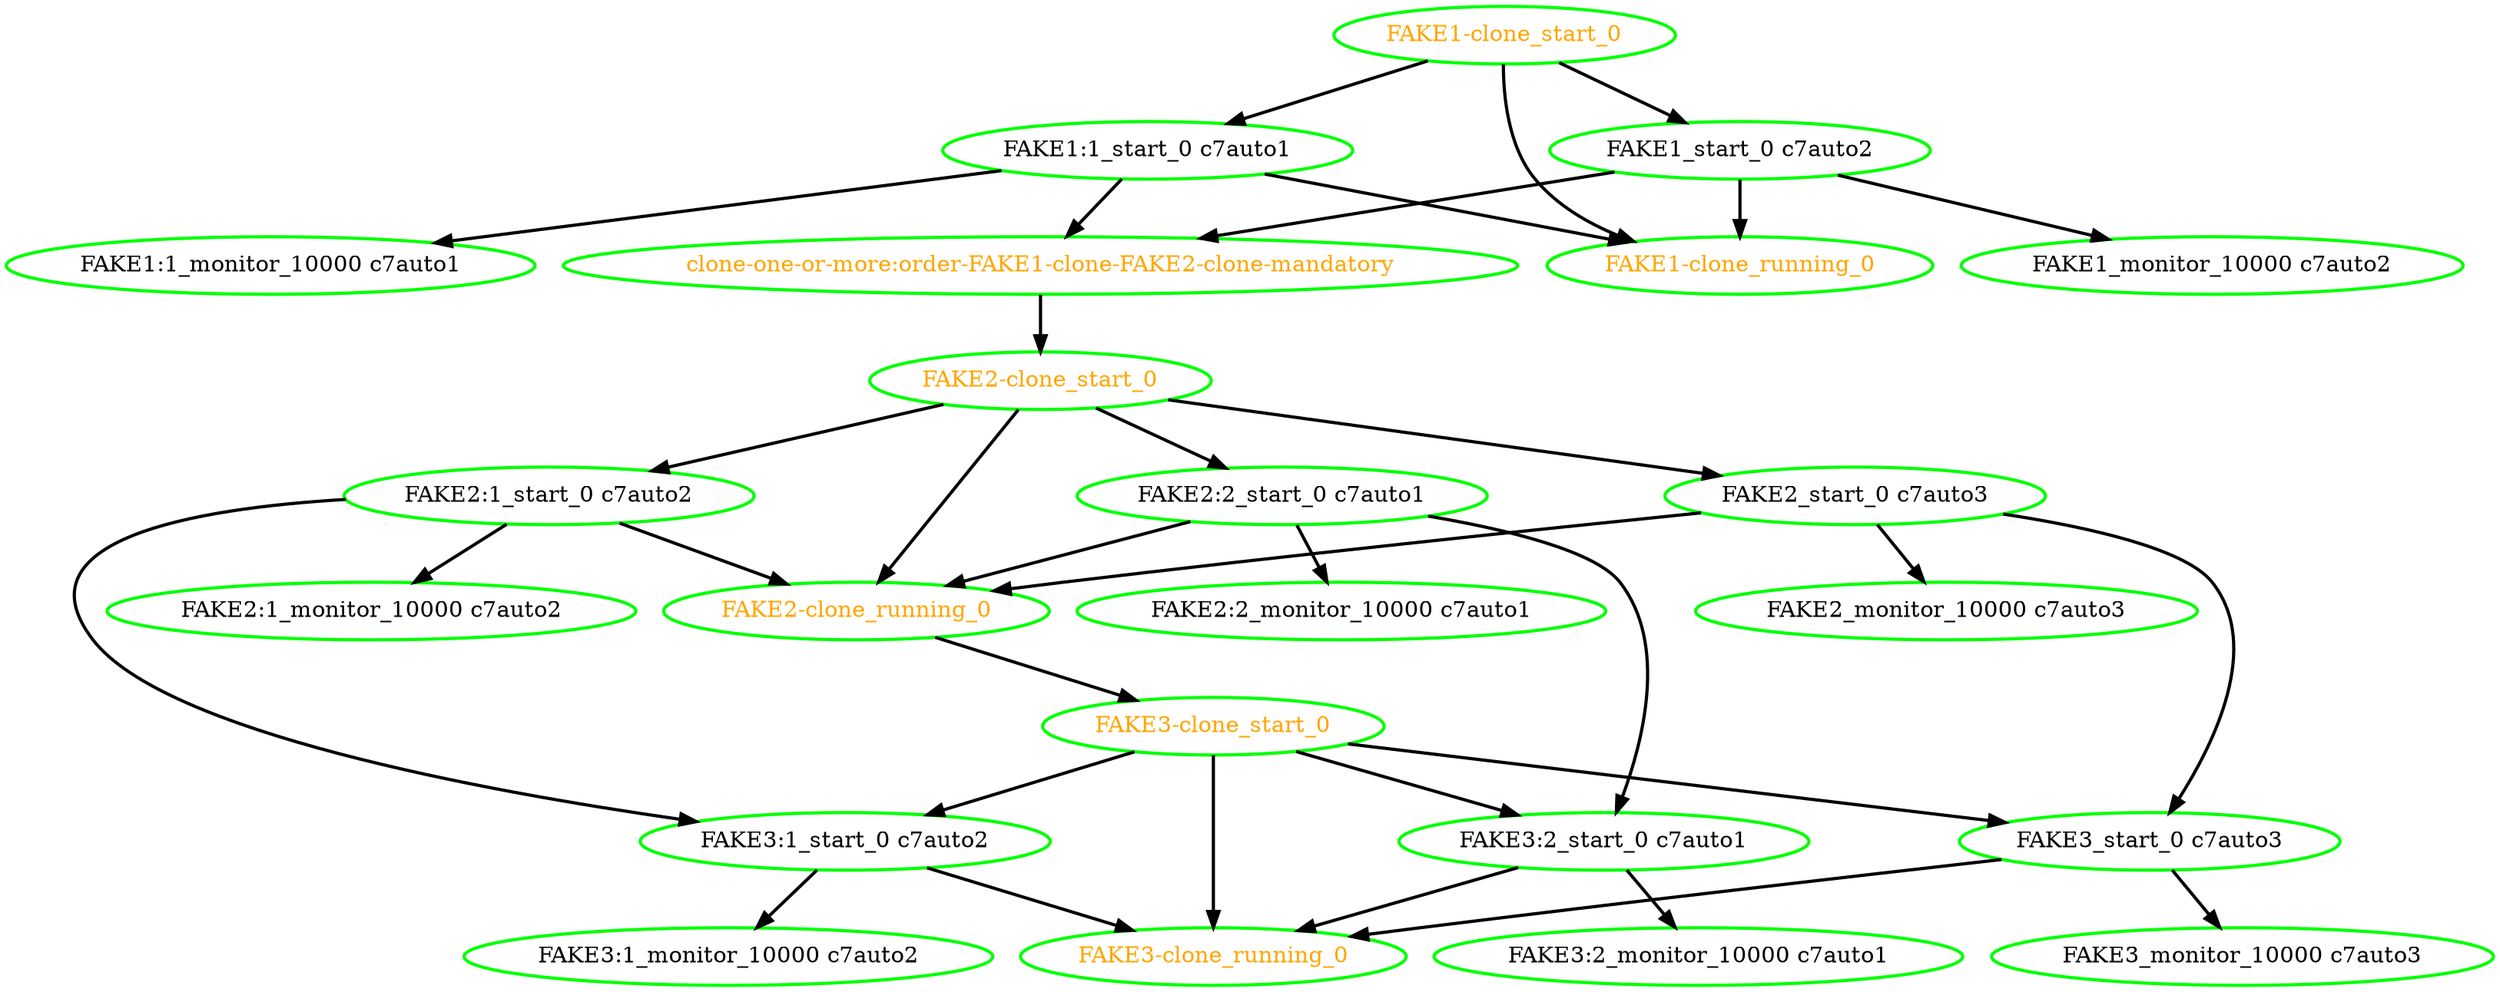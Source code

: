  digraph "g" {
"FAKE1-clone_running_0" [ style=bold color="green" fontcolor="orange"]
"FAKE1-clone_start_0" -> "FAKE1-clone_running_0" [ style = bold]
"FAKE1-clone_start_0" -> "FAKE1:1_start_0 c7auto1" [ style = bold]
"FAKE1-clone_start_0" -> "FAKE1_start_0 c7auto2" [ style = bold]
"FAKE1-clone_start_0" [ style=bold color="green" fontcolor="orange"]
"FAKE1:1_monitor_10000 c7auto1" [ style=bold color="green" fontcolor="black"]
"FAKE1:1_start_0 c7auto1" -> "FAKE1-clone_running_0" [ style = bold]
"FAKE1:1_start_0 c7auto1" -> "FAKE1:1_monitor_10000 c7auto1" [ style = bold]
"FAKE1:1_start_0 c7auto1" -> "clone-one-or-more:order-FAKE1-clone-FAKE2-clone-mandatory" [ style = bold]
"FAKE1:1_start_0 c7auto1" [ style=bold color="green" fontcolor="black"]
"FAKE1_monitor_10000 c7auto2" [ style=bold color="green" fontcolor="black"]
"FAKE1_start_0 c7auto2" -> "FAKE1-clone_running_0" [ style = bold]
"FAKE1_start_0 c7auto2" -> "FAKE1_monitor_10000 c7auto2" [ style = bold]
"FAKE1_start_0 c7auto2" -> "clone-one-or-more:order-FAKE1-clone-FAKE2-clone-mandatory" [ style = bold]
"FAKE1_start_0 c7auto2" [ style=bold color="green" fontcolor="black"]
"FAKE2-clone_running_0" -> "FAKE3-clone_start_0" [ style = bold]
"FAKE2-clone_running_0" [ style=bold color="green" fontcolor="orange"]
"FAKE2-clone_start_0" -> "FAKE2-clone_running_0" [ style = bold]
"FAKE2-clone_start_0" -> "FAKE2:1_start_0 c7auto2" [ style = bold]
"FAKE2-clone_start_0" -> "FAKE2:2_start_0 c7auto1" [ style = bold]
"FAKE2-clone_start_0" -> "FAKE2_start_0 c7auto3" [ style = bold]
"FAKE2-clone_start_0" [ style=bold color="green" fontcolor="orange"]
"FAKE2:1_monitor_10000 c7auto2" [ style=bold color="green" fontcolor="black"]
"FAKE2:1_start_0 c7auto2" -> "FAKE2-clone_running_0" [ style = bold]
"FAKE2:1_start_0 c7auto2" -> "FAKE2:1_monitor_10000 c7auto2" [ style = bold]
"FAKE2:1_start_0 c7auto2" -> "FAKE3:1_start_0 c7auto2" [ style = bold]
"FAKE2:1_start_0 c7auto2" [ style=bold color="green" fontcolor="black"]
"FAKE2:2_monitor_10000 c7auto1" [ style=bold color="green" fontcolor="black"]
"FAKE2:2_start_0 c7auto1" -> "FAKE2-clone_running_0" [ style = bold]
"FAKE2:2_start_0 c7auto1" -> "FAKE2:2_monitor_10000 c7auto1" [ style = bold]
"FAKE2:2_start_0 c7auto1" -> "FAKE3:2_start_0 c7auto1" [ style = bold]
"FAKE2:2_start_0 c7auto1" [ style=bold color="green" fontcolor="black"]
"FAKE2_monitor_10000 c7auto3" [ style=bold color="green" fontcolor="black"]
"FAKE2_start_0 c7auto3" -> "FAKE2-clone_running_0" [ style = bold]
"FAKE2_start_0 c7auto3" -> "FAKE2_monitor_10000 c7auto3" [ style = bold]
"FAKE2_start_0 c7auto3" -> "FAKE3_start_0 c7auto3" [ style = bold]
"FAKE2_start_0 c7auto3" [ style=bold color="green" fontcolor="black"]
"FAKE3-clone_running_0" [ style=bold color="green" fontcolor="orange"]
"FAKE3-clone_start_0" -> "FAKE3-clone_running_0" [ style = bold]
"FAKE3-clone_start_0" -> "FAKE3:1_start_0 c7auto2" [ style = bold]
"FAKE3-clone_start_0" -> "FAKE3:2_start_0 c7auto1" [ style = bold]
"FAKE3-clone_start_0" -> "FAKE3_start_0 c7auto3" [ style = bold]
"FAKE3-clone_start_0" [ style=bold color="green" fontcolor="orange"]
"FAKE3:1_monitor_10000 c7auto2" [ style=bold color="green" fontcolor="black"]
"FAKE3:1_start_0 c7auto2" -> "FAKE3-clone_running_0" [ style = bold]
"FAKE3:1_start_0 c7auto2" -> "FAKE3:1_monitor_10000 c7auto2" [ style = bold]
"FAKE3:1_start_0 c7auto2" [ style=bold color="green" fontcolor="black"]
"FAKE3:2_monitor_10000 c7auto1" [ style=bold color="green" fontcolor="black"]
"FAKE3:2_start_0 c7auto1" -> "FAKE3-clone_running_0" [ style = bold]
"FAKE3:2_start_0 c7auto1" -> "FAKE3:2_monitor_10000 c7auto1" [ style = bold]
"FAKE3:2_start_0 c7auto1" [ style=bold color="green" fontcolor="black"]
"FAKE3_monitor_10000 c7auto3" [ style=bold color="green" fontcolor="black"]
"FAKE3_start_0 c7auto3" -> "FAKE3-clone_running_0" [ style = bold]
"FAKE3_start_0 c7auto3" -> "FAKE3_monitor_10000 c7auto3" [ style = bold]
"FAKE3_start_0 c7auto3" [ style=bold color="green" fontcolor="black"]
"clone-one-or-more:order-FAKE1-clone-FAKE2-clone-mandatory" -> "FAKE2-clone_start_0" [ style = bold]
"clone-one-or-more:order-FAKE1-clone-FAKE2-clone-mandatory" [ style=bold color="green" fontcolor="orange"]
}
